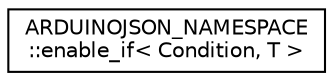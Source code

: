 digraph "Graphical Class Hierarchy"
{
 // LATEX_PDF_SIZE
  edge [fontname="Helvetica",fontsize="10",labelfontname="Helvetica",labelfontsize="10"];
  node [fontname="Helvetica",fontsize="10",shape=record];
  rankdir="LR";
  Node0 [label="ARDUINOJSON_NAMESPACE\l::enable_if\< Condition, T \>",height=0.2,width=0.4,color="black", fillcolor="white", style="filled",URL="$structARDUINOJSON__NAMESPACE_1_1enable__if.html",tooltip=" "];
}
